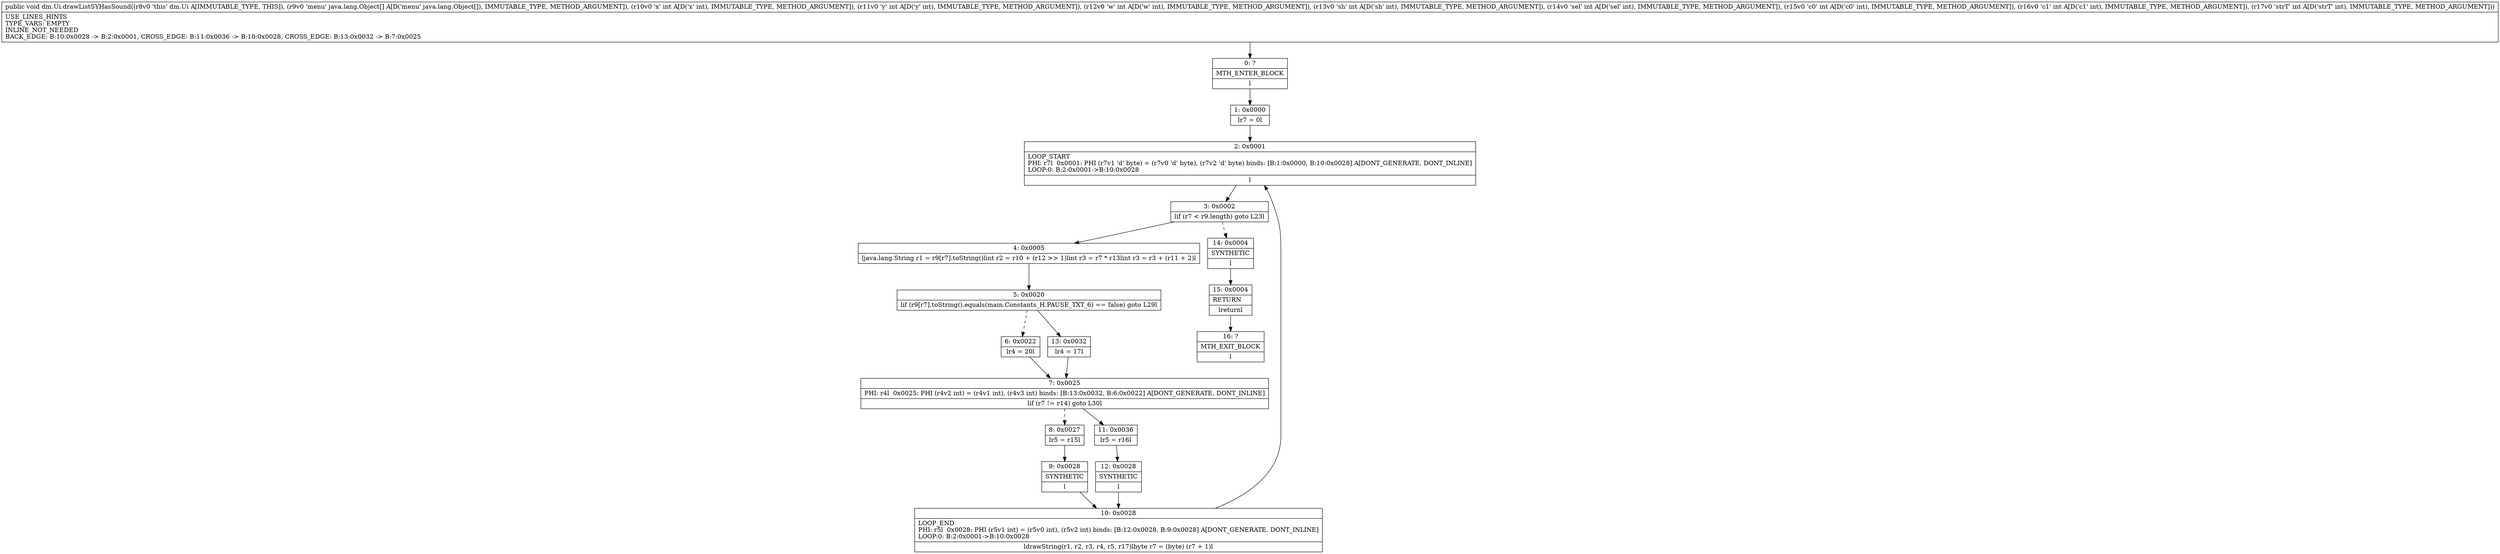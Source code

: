 digraph "CFG fordm.Ui.drawListSYHasSound([Ljava\/lang\/Object;IIIIIIII)V" {
Node_0 [shape=record,label="{0\:\ ?|MTH_ENTER_BLOCK\l|l}"];
Node_1 [shape=record,label="{1\:\ 0x0000|lr7 = 0l}"];
Node_2 [shape=record,label="{2\:\ 0x0001|LOOP_START\lPHI: r7l  0x0001: PHI (r7v1 'd' byte) = (r7v0 'd' byte), (r7v2 'd' byte) binds: [B:1:0x0000, B:10:0x0028] A[DONT_GENERATE, DONT_INLINE]\lLOOP:0: B:2:0x0001\-\>B:10:0x0028\l|l}"];
Node_3 [shape=record,label="{3\:\ 0x0002|lif (r7 \< r9.length) goto L23l}"];
Node_4 [shape=record,label="{4\:\ 0x0005|ljava.lang.String r1 = r9[r7].toString()lint r2 = r10 + (r12 \>\> 1)lint r3 = r7 * r13lint r3 = r3 + (r11 + 2)l}"];
Node_5 [shape=record,label="{5\:\ 0x0020|lif (r9[r7].toString().equals(main.Constants_H.PAUSE_TXT_6) == false) goto L29l}"];
Node_6 [shape=record,label="{6\:\ 0x0022|lr4 = 20l}"];
Node_7 [shape=record,label="{7\:\ 0x0025|PHI: r4l  0x0025: PHI (r4v2 int) = (r4v1 int), (r4v3 int) binds: [B:13:0x0032, B:6:0x0022] A[DONT_GENERATE, DONT_INLINE]\l|lif (r7 != r14) goto L30l}"];
Node_8 [shape=record,label="{8\:\ 0x0027|lr5 = r15l}"];
Node_9 [shape=record,label="{9\:\ 0x0028|SYNTHETIC\l|l}"];
Node_10 [shape=record,label="{10\:\ 0x0028|LOOP_END\lPHI: r5l  0x0028: PHI (r5v1 int) = (r5v0 int), (r5v2 int) binds: [B:12:0x0028, B:9:0x0028] A[DONT_GENERATE, DONT_INLINE]\lLOOP:0: B:2:0x0001\-\>B:10:0x0028\l|ldrawString(r1, r2, r3, r4, r5, r17)lbyte r7 = (byte) (r7 + 1)l}"];
Node_11 [shape=record,label="{11\:\ 0x0036|lr5 = r16l}"];
Node_12 [shape=record,label="{12\:\ 0x0028|SYNTHETIC\l|l}"];
Node_13 [shape=record,label="{13\:\ 0x0032|lr4 = 17l}"];
Node_14 [shape=record,label="{14\:\ 0x0004|SYNTHETIC\l|l}"];
Node_15 [shape=record,label="{15\:\ 0x0004|RETURN\l|lreturnl}"];
Node_16 [shape=record,label="{16\:\ ?|MTH_EXIT_BLOCK\l|l}"];
MethodNode[shape=record,label="{public void dm.Ui.drawListSYHasSound((r8v0 'this' dm.Ui A[IMMUTABLE_TYPE, THIS]), (r9v0 'menu' java.lang.Object[] A[D('menu' java.lang.Object[]), IMMUTABLE_TYPE, METHOD_ARGUMENT]), (r10v0 'x' int A[D('x' int), IMMUTABLE_TYPE, METHOD_ARGUMENT]), (r11v0 'y' int A[D('y' int), IMMUTABLE_TYPE, METHOD_ARGUMENT]), (r12v0 'w' int A[D('w' int), IMMUTABLE_TYPE, METHOD_ARGUMENT]), (r13v0 'sh' int A[D('sh' int), IMMUTABLE_TYPE, METHOD_ARGUMENT]), (r14v0 'sel' int A[D('sel' int), IMMUTABLE_TYPE, METHOD_ARGUMENT]), (r15v0 'c0' int A[D('c0' int), IMMUTABLE_TYPE, METHOD_ARGUMENT]), (r16v0 'c1' int A[D('c1' int), IMMUTABLE_TYPE, METHOD_ARGUMENT]), (r17v0 'strT' int A[D('strT' int), IMMUTABLE_TYPE, METHOD_ARGUMENT]))  | USE_LINES_HINTS\lTYPE_VARS: EMPTY\lINLINE_NOT_NEEDED\lBACK_EDGE: B:10:0x0028 \-\> B:2:0x0001, CROSS_EDGE: B:11:0x0036 \-\> B:10:0x0028, CROSS_EDGE: B:13:0x0032 \-\> B:7:0x0025\l}"];
MethodNode -> Node_0;
Node_0 -> Node_1;
Node_1 -> Node_2;
Node_2 -> Node_3;
Node_3 -> Node_4;
Node_3 -> Node_14[style=dashed];
Node_4 -> Node_5;
Node_5 -> Node_6[style=dashed];
Node_5 -> Node_13;
Node_6 -> Node_7;
Node_7 -> Node_8[style=dashed];
Node_7 -> Node_11;
Node_8 -> Node_9;
Node_9 -> Node_10;
Node_10 -> Node_2;
Node_11 -> Node_12;
Node_12 -> Node_10;
Node_13 -> Node_7;
Node_14 -> Node_15;
Node_15 -> Node_16;
}

